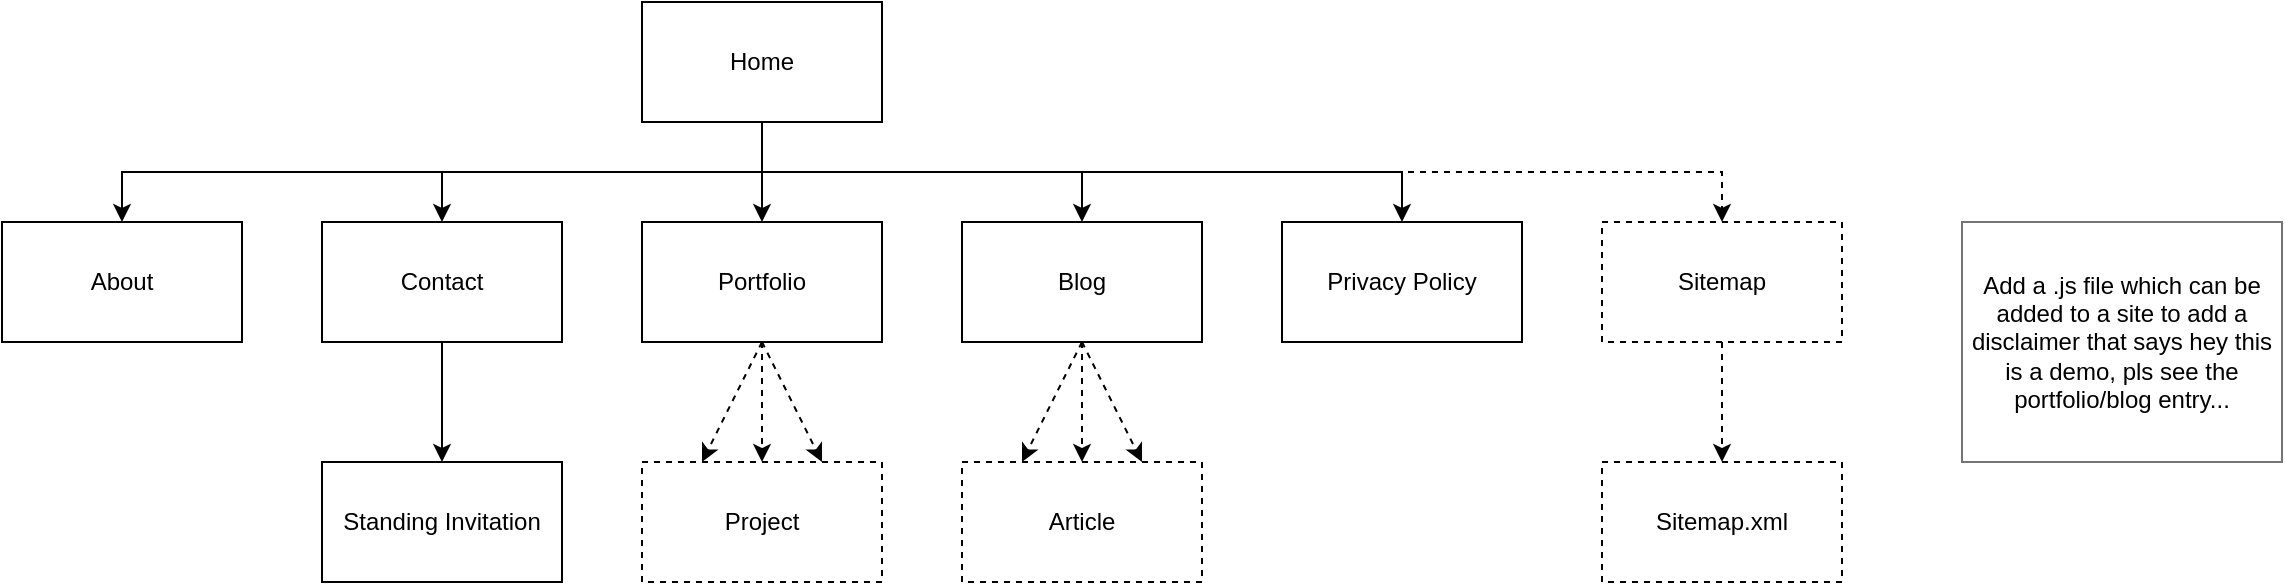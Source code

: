 <mxfile version="14.5.3" type="device"><diagram id="pOYlqyBCqAuqdDBc1dIl" name="Page-1"><mxGraphModel dx="1214" dy="1100" grid="1" gridSize="10" guides="1" tooltips="1" connect="1" arrows="1" fold="1" page="1" pageScale="1" pageWidth="827" pageHeight="1169" math="0" shadow="0"><root><mxCell id="0"/><mxCell id="1" parent="0"/><mxCell id="t6_AS-5NxtYr4au5Hb7K-4" style="edgeStyle=orthogonalEdgeStyle;rounded=0;orthogonalLoop=1;jettySize=auto;html=1;exitX=0.5;exitY=1;exitDx=0;exitDy=0;entryX=0.5;entryY=0;entryDx=0;entryDy=0;" edge="1" parent="1" source="t6_AS-5NxtYr4au5Hb7K-1" target="t6_AS-5NxtYr4au5Hb7K-2"><mxGeometry relative="1" as="geometry"/></mxCell><mxCell id="t6_AS-5NxtYr4au5Hb7K-7" style="edgeStyle=orthogonalEdgeStyle;rounded=0;orthogonalLoop=1;jettySize=auto;html=1;exitX=0.5;exitY=1;exitDx=0;exitDy=0;entryX=0.5;entryY=0;entryDx=0;entryDy=0;" edge="1" parent="1" source="t6_AS-5NxtYr4au5Hb7K-1" target="t6_AS-5NxtYr4au5Hb7K-6"><mxGeometry relative="1" as="geometry"/></mxCell><mxCell id="t6_AS-5NxtYr4au5Hb7K-20" style="edgeStyle=orthogonalEdgeStyle;rounded=0;orthogonalLoop=1;jettySize=auto;html=1;exitX=0.5;exitY=1;exitDx=0;exitDy=0;" edge="1" parent="1" source="t6_AS-5NxtYr4au5Hb7K-1" target="t6_AS-5NxtYr4au5Hb7K-8"><mxGeometry relative="1" as="geometry"/></mxCell><mxCell id="t6_AS-5NxtYr4au5Hb7K-28" style="edgeStyle=orthogonalEdgeStyle;rounded=0;orthogonalLoop=1;jettySize=auto;html=1;exitX=0.5;exitY=1;exitDx=0;exitDy=0;entryX=0.5;entryY=0;entryDx=0;entryDy=0;" edge="1" parent="1" source="t6_AS-5NxtYr4au5Hb7K-1" target="t6_AS-5NxtYr4au5Hb7K-21"><mxGeometry relative="1" as="geometry"/></mxCell><mxCell id="t6_AS-5NxtYr4au5Hb7K-30" style="edgeStyle=orthogonalEdgeStyle;rounded=0;orthogonalLoop=1;jettySize=auto;html=1;exitX=0.5;exitY=1;exitDx=0;exitDy=0;entryX=0.5;entryY=0;entryDx=0;entryDy=0;" edge="1" parent="1" source="t6_AS-5NxtYr4au5Hb7K-1" target="t6_AS-5NxtYr4au5Hb7K-29"><mxGeometry relative="1" as="geometry"/></mxCell><mxCell id="t6_AS-5NxtYr4au5Hb7K-32" style="edgeStyle=orthogonalEdgeStyle;rounded=0;orthogonalLoop=1;jettySize=auto;html=1;exitX=0.5;exitY=1;exitDx=0;exitDy=0;dashed=1;" edge="1" parent="1" source="t6_AS-5NxtYr4au5Hb7K-1" target="t6_AS-5NxtYr4au5Hb7K-31"><mxGeometry relative="1" as="geometry"/></mxCell><mxCell id="t6_AS-5NxtYr4au5Hb7K-1" value="Home" style="rounded=0;whiteSpace=wrap;html=1;" vertex="1" parent="1"><mxGeometry x="360" y="50" width="120" height="60" as="geometry"/></mxCell><mxCell id="t6_AS-5NxtYr4au5Hb7K-5" style="edgeStyle=orthogonalEdgeStyle;rounded=0;orthogonalLoop=1;jettySize=auto;html=1;exitX=0.5;exitY=1;exitDx=0;exitDy=0;entryX=0.5;entryY=0;entryDx=0;entryDy=0;" edge="1" parent="1" source="t6_AS-5NxtYr4au5Hb7K-2" target="t6_AS-5NxtYr4au5Hb7K-3"><mxGeometry relative="1" as="geometry"/></mxCell><mxCell id="t6_AS-5NxtYr4au5Hb7K-2" value="Contact" style="rounded=0;whiteSpace=wrap;html=1;" vertex="1" parent="1"><mxGeometry x="200" y="160" width="120" height="60" as="geometry"/></mxCell><mxCell id="t6_AS-5NxtYr4au5Hb7K-3" value="Standing Invitation" style="rounded=0;whiteSpace=wrap;html=1;" vertex="1" parent="1"><mxGeometry x="200" y="280" width="120" height="60" as="geometry"/></mxCell><mxCell id="t6_AS-5NxtYr4au5Hb7K-6" value="About" style="rounded=0;whiteSpace=wrap;html=1;" vertex="1" parent="1"><mxGeometry x="40" y="160" width="120" height="60" as="geometry"/></mxCell><mxCell id="t6_AS-5NxtYr4au5Hb7K-18" style="edgeStyle=orthogonalEdgeStyle;rounded=0;orthogonalLoop=1;jettySize=auto;html=1;exitX=0.5;exitY=1;exitDx=0;exitDy=0;entryX=0.5;entryY=0;entryDx=0;entryDy=0;dashed=1;" edge="1" parent="1" source="t6_AS-5NxtYr4au5Hb7K-8" target="t6_AS-5NxtYr4au5Hb7K-10"><mxGeometry relative="1" as="geometry"/></mxCell><mxCell id="t6_AS-5NxtYr4au5Hb7K-22" style="rounded=0;orthogonalLoop=1;jettySize=auto;html=1;exitX=0.5;exitY=1;exitDx=0;exitDy=0;entryX=0.25;entryY=0;entryDx=0;entryDy=0;dashed=1;" edge="1" parent="1" source="t6_AS-5NxtYr4au5Hb7K-8" target="t6_AS-5NxtYr4au5Hb7K-10"><mxGeometry relative="1" as="geometry"/></mxCell><mxCell id="t6_AS-5NxtYr4au5Hb7K-23" style="edgeStyle=none;rounded=0;orthogonalLoop=1;jettySize=auto;html=1;exitX=0.5;exitY=1;exitDx=0;exitDy=0;entryX=0.75;entryY=0;entryDx=0;entryDy=0;dashed=1;" edge="1" parent="1" source="t6_AS-5NxtYr4au5Hb7K-8" target="t6_AS-5NxtYr4au5Hb7K-10"><mxGeometry relative="1" as="geometry"/></mxCell><mxCell id="t6_AS-5NxtYr4au5Hb7K-8" value="Portfolio" style="rounded=0;whiteSpace=wrap;html=1;" vertex="1" parent="1"><mxGeometry x="360" y="160" width="120" height="60" as="geometry"/></mxCell><mxCell id="t6_AS-5NxtYr4au5Hb7K-10" value="Project" style="rounded=0;whiteSpace=wrap;html=1;dashed=1;" vertex="1" parent="1"><mxGeometry x="360" y="280" width="120" height="60" as="geometry"/></mxCell><mxCell id="t6_AS-5NxtYr4au5Hb7K-25" style="edgeStyle=none;rounded=0;orthogonalLoop=1;jettySize=auto;html=1;exitX=0.5;exitY=1;exitDx=0;exitDy=0;entryX=0.5;entryY=0;entryDx=0;entryDy=0;dashed=1;" edge="1" parent="1" source="t6_AS-5NxtYr4au5Hb7K-21" target="t6_AS-5NxtYr4au5Hb7K-24"><mxGeometry relative="1" as="geometry"/></mxCell><mxCell id="t6_AS-5NxtYr4au5Hb7K-26" style="edgeStyle=none;rounded=0;orthogonalLoop=1;jettySize=auto;html=1;exitX=0.5;exitY=1;exitDx=0;exitDy=0;entryX=0.25;entryY=0;entryDx=0;entryDy=0;dashed=1;" edge="1" parent="1" source="t6_AS-5NxtYr4au5Hb7K-21" target="t6_AS-5NxtYr4au5Hb7K-24"><mxGeometry relative="1" as="geometry"/></mxCell><mxCell id="t6_AS-5NxtYr4au5Hb7K-27" style="edgeStyle=none;rounded=0;orthogonalLoop=1;jettySize=auto;html=1;exitX=0.5;exitY=1;exitDx=0;exitDy=0;entryX=0.75;entryY=0;entryDx=0;entryDy=0;dashed=1;" edge="1" parent="1" source="t6_AS-5NxtYr4au5Hb7K-21" target="t6_AS-5NxtYr4au5Hb7K-24"><mxGeometry relative="1" as="geometry"/></mxCell><mxCell id="t6_AS-5NxtYr4au5Hb7K-21" value="Blog" style="rounded=0;whiteSpace=wrap;html=1;" vertex="1" parent="1"><mxGeometry x="520" y="160" width="120" height="60" as="geometry"/></mxCell><mxCell id="t6_AS-5NxtYr4au5Hb7K-24" value="Article" style="rounded=0;whiteSpace=wrap;html=1;dashed=1;" vertex="1" parent="1"><mxGeometry x="520" y="280" width="120" height="60" as="geometry"/></mxCell><mxCell id="t6_AS-5NxtYr4au5Hb7K-29" value="Privacy Policy" style="rounded=0;whiteSpace=wrap;html=1;" vertex="1" parent="1"><mxGeometry x="680" y="160" width="120" height="60" as="geometry"/></mxCell><mxCell id="t6_AS-5NxtYr4au5Hb7K-34" style="edgeStyle=orthogonalEdgeStyle;rounded=0;orthogonalLoop=1;jettySize=auto;html=1;exitX=0.5;exitY=1;exitDx=0;exitDy=0;entryX=0.5;entryY=0;entryDx=0;entryDy=0;dashed=1;" edge="1" parent="1" source="t6_AS-5NxtYr4au5Hb7K-31" target="t6_AS-5NxtYr4au5Hb7K-33"><mxGeometry relative="1" as="geometry"/></mxCell><mxCell id="t6_AS-5NxtYr4au5Hb7K-31" value="Sitemap" style="rounded=0;whiteSpace=wrap;html=1;dashed=1;" vertex="1" parent="1"><mxGeometry x="840" y="160" width="120" height="60" as="geometry"/></mxCell><mxCell id="t6_AS-5NxtYr4au5Hb7K-33" value="Sitemap.xml" style="rounded=0;whiteSpace=wrap;html=1;dashed=1;" vertex="1" parent="1"><mxGeometry x="840" y="280" width="120" height="60" as="geometry"/></mxCell><mxCell id="t6_AS-5NxtYr4au5Hb7K-36" value="Add a .js file which can be added to a site to add a disclaimer that says hey this is a demo, pls see the portfolio/blog entry..." style="rounded=0;whiteSpace=wrap;html=1;strokeColor=#757575;" vertex="1" parent="1"><mxGeometry x="1020" y="160" width="160" height="120" as="geometry"/></mxCell></root></mxGraphModel></diagram></mxfile>